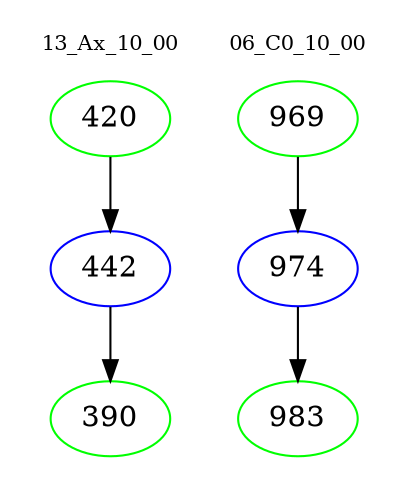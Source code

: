 digraph{
subgraph cluster_0 {
color = white
label = "13_Ax_10_00";
fontsize=10;
T0_420 [label="420", color="green"]
T0_420 -> T0_442 [color="black"]
T0_442 [label="442", color="blue"]
T0_442 -> T0_390 [color="black"]
T0_390 [label="390", color="green"]
}
subgraph cluster_1 {
color = white
label = "06_C0_10_00";
fontsize=10;
T1_969 [label="969", color="green"]
T1_969 -> T1_974 [color="black"]
T1_974 [label="974", color="blue"]
T1_974 -> T1_983 [color="black"]
T1_983 [label="983", color="green"]
}
}

